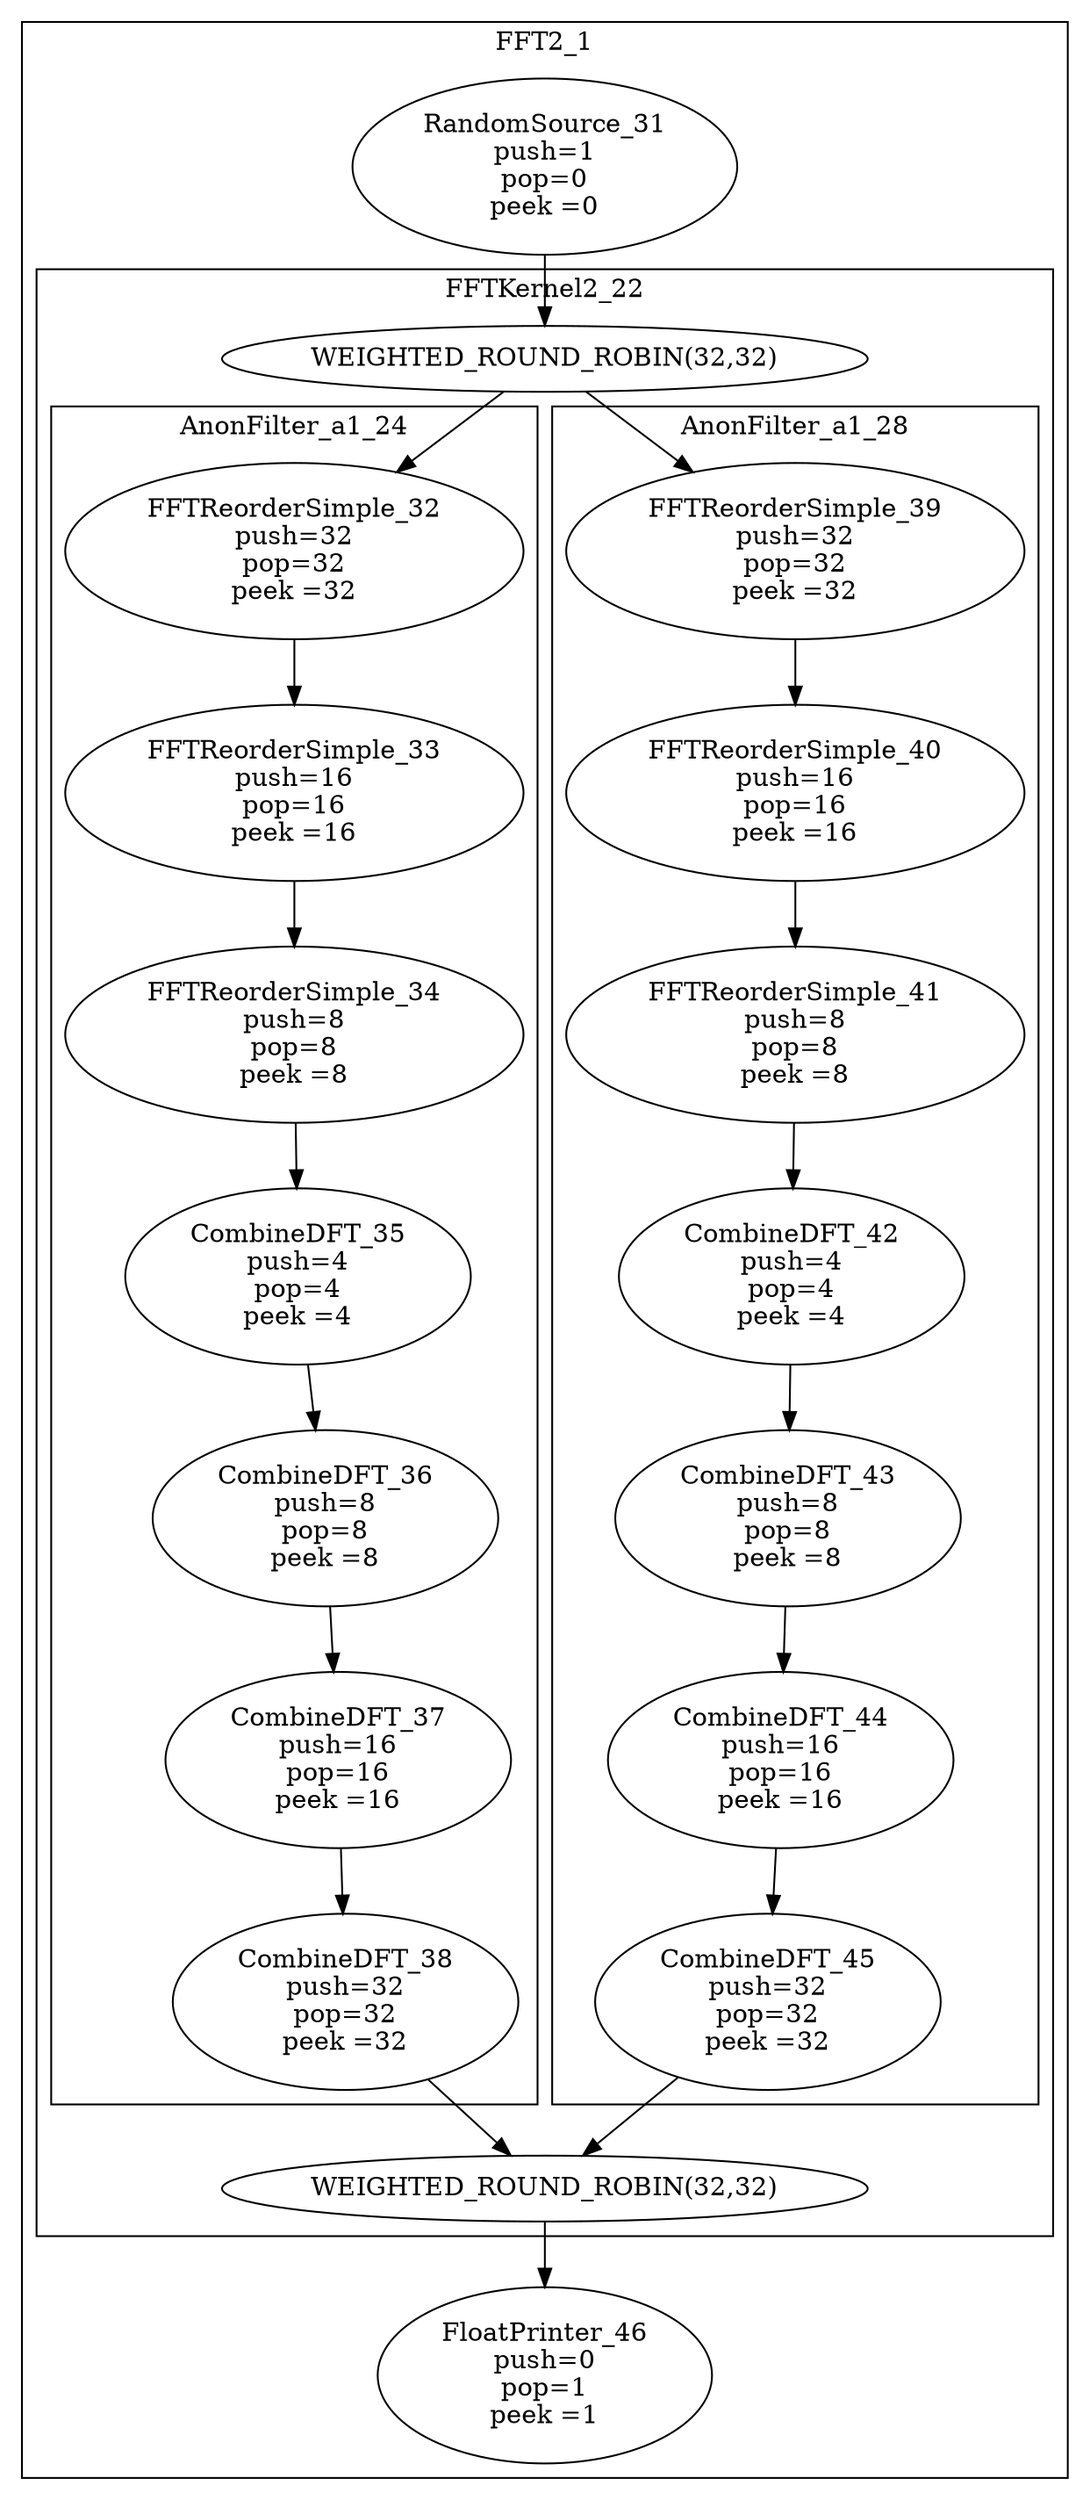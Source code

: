 digraph streamit {
subgraph cluster_node1 {
 label="FFT2_1";
node2 [ label="RandomSource_31\npush=1\npop=0\npeek =0" ]
subgraph cluster_node3 {
 label="FFTKernel2_22";
node4 [ label="WEIGHTED_ROUND_ROBIN(32,32)" ]
node5 [ label="WEIGHTED_ROUND_ROBIN(32,32)" ]
subgraph cluster_node6 {
 label="AnonFilter_a1_24";
node7 [ label="FFTReorderSimple_32\npush=32\npop=32\npeek =32" ]
node8 [ label="FFTReorderSimple_33\npush=16\npop=16\npeek =16" ]
node7 -> node8
node9 [ label="FFTReorderSimple_34\npush=8\npop=8\npeek =8" ]
node8 -> node9
node10 [ label="CombineDFT_35\npush=4\npop=4\npeek =4" ]
node9 -> node10
node11 [ label="CombineDFT_36\npush=8\npop=8\npeek =8" ]
node10 -> node11
node12 [ label="CombineDFT_37\npush=16\npop=16\npeek =16" ]
node11 -> node12
node13 [ label="CombineDFT_38\npush=32\npop=32\npeek =32" ]
node12 -> node13
}
node4 -> node7
node13 -> node5
subgraph cluster_node14 {
 label="AnonFilter_a1_28";
node15 [ label="FFTReorderSimple_39\npush=32\npop=32\npeek =32" ]
node16 [ label="FFTReorderSimple_40\npush=16\npop=16\npeek =16" ]
node15 -> node16
node17 [ label="FFTReorderSimple_41\npush=8\npop=8\npeek =8" ]
node16 -> node17
node18 [ label="CombineDFT_42\npush=4\npop=4\npeek =4" ]
node17 -> node18
node19 [ label="CombineDFT_43\npush=8\npop=8\npeek =8" ]
node18 -> node19
node20 [ label="CombineDFT_44\npush=16\npop=16\npeek =16" ]
node19 -> node20
node21 [ label="CombineDFT_45\npush=32\npop=32\npeek =32" ]
node20 -> node21
}
node4 -> node15
node21 -> node5
}
node2 -> node4
node22 [ label="FloatPrinter_46\npush=0\npop=1\npeek =1" ]
node5 -> node22
}
}
